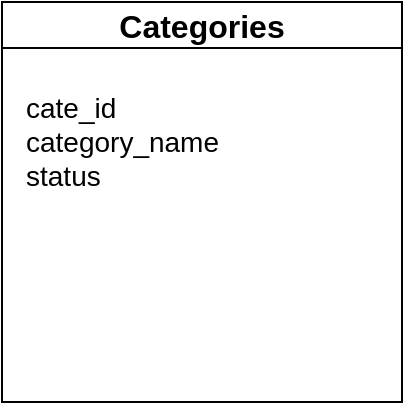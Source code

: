 <mxfile version="24.7.12">
  <diagram name="Page-1" id="Ml8nJPqID6BPiU8cqfta">
    <mxGraphModel dx="1050" dy="603" grid="1" gridSize="10" guides="1" tooltips="1" connect="1" arrows="1" fold="1" page="1" pageScale="1" pageWidth="850" pageHeight="1100" math="0" shadow="0">
      <root>
        <mxCell id="0" />
        <mxCell id="1" parent="0" />
        <mxCell id="a3BqBZal-KIyaXah_P5o-2" value="Categories" style="swimlane;whiteSpace=wrap;html=1;fontSize=16;spacingTop=0;" vertex="1" parent="1">
          <mxGeometry x="80" y="90" width="200" height="200" as="geometry" />
        </mxCell>
        <mxCell id="a3BqBZal-KIyaXah_P5o-3" value="&lt;font style=&quot;font-size: 14px;&quot;&gt;cate_id&lt;/font&gt;&lt;div style=&quot;font-size: 14px;&quot;&gt;&lt;font style=&quot;font-size: 14px;&quot;&gt;category_name&lt;/font&gt;&lt;/div&gt;&lt;div style=&quot;font-size: 14px;&quot;&gt;&lt;font style=&quot;font-size: 14px;&quot;&gt;status&lt;/font&gt;&lt;/div&gt;" style="text;html=1;align=left;verticalAlign=middle;resizable=0;points=[];autosize=1;glass=0;rounded=0;spacing=2;spacingTop=0;" vertex="1" parent="a3BqBZal-KIyaXah_P5o-2">
          <mxGeometry x="10" y="40" width="120" height="60" as="geometry" />
        </mxCell>
      </root>
    </mxGraphModel>
  </diagram>
</mxfile>
